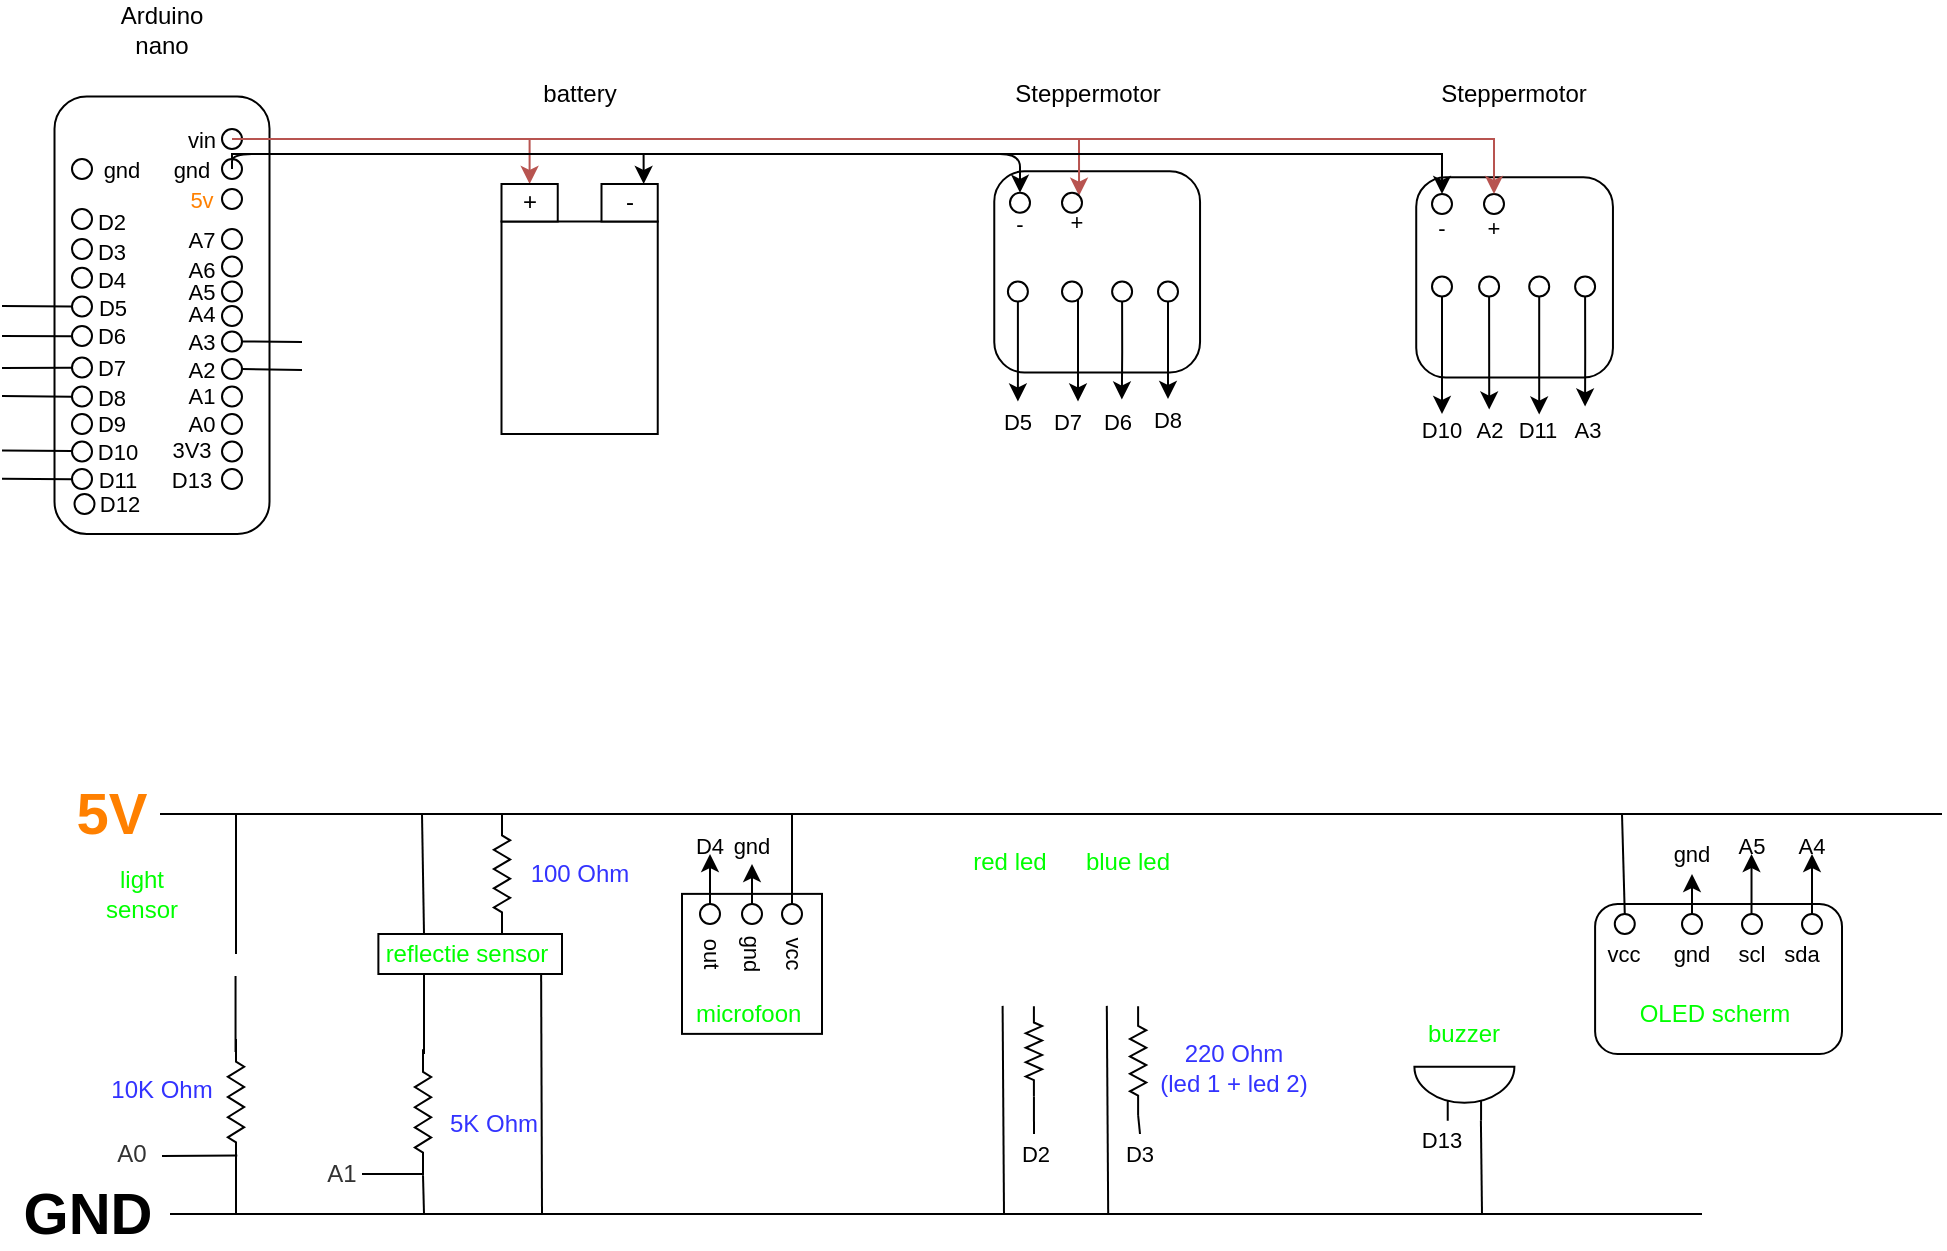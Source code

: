<mxfile version="14.6.13" type="github">
  <diagram name="Page-1" id="7e0a89b8-554c-2b80-1dc8-d5c74ca68de4">
    <mxGraphModel dx="1082" dy="523" grid="1" gridSize="10" guides="1" tooltips="1" connect="1" arrows="1" fold="1" page="1" pageScale="1" pageWidth="1100" pageHeight="850" background="#ffffff" math="0" shadow="0">
      <root>
        <mxCell id="0" />
        <mxCell id="1" parent="0" />
        <mxCell id="fTLg6bSzf4GPfrzr-gm2-42" value="" style="shape=image;html=1;verticalAlign=top;verticalLabelPosition=bottom;labelBackgroundColor=#ffffff;imageAspect=0;aspect=fixed;image=https://cdn3.iconfinder.com/data/icons/electrical-tools-2/64/ldr-2-128.png;fontSize=29;rotation=-90;" vertex="1" parent="1">
          <mxGeometry x="110" y="560" width="70" height="70" as="geometry" />
        </mxCell>
        <mxCell id="BC65NS2yidvs-gmZDWed-8" value="" style="rounded=1;whiteSpace=wrap;html=1;rotation=-90;" parent="1" vertex="1">
          <mxGeometry x="30.63" y="216.88" width="218.75" height="107.5" as="geometry" />
        </mxCell>
        <mxCell id="BC65NS2yidvs-gmZDWed-21" value="" style="rounded=1;whiteSpace=wrap;html=1;rotation=-90;" parent="1" vertex="1">
          <mxGeometry x="557.28" y="197.49" width="100.6" height="102.89" as="geometry" />
        </mxCell>
        <mxCell id="-GjBHad4jMXilCnDZwYj-41" value="" style="edgeStyle=orthogonalEdgeStyle;rounded=0;orthogonalLoop=1;jettySize=auto;html=1;entryX=1;entryY=0;entryDx=0;entryDy=0;fillColor=#f8cecc;strokeColor=#b85450;" parent="1" source="BC65NS2yidvs-gmZDWed-25" target="-GjBHad4jMXilCnDZwYj-31" edge="1">
          <mxGeometry relative="1" as="geometry">
            <Array as="points">
              <mxPoint x="599" y="182" />
            </Array>
          </mxGeometry>
        </mxCell>
        <mxCell id="BC65NS2yidvs-gmZDWed-25" value="" style="ellipse;whiteSpace=wrap;html=1;" parent="1" vertex="1">
          <mxGeometry x="170" y="177.5" width="10" height="10" as="geometry" />
        </mxCell>
        <mxCell id="BC65NS2yidvs-gmZDWed-26" value="" style="ellipse;whiteSpace=wrap;html=1;" parent="1" vertex="1">
          <mxGeometry x="170" y="192.5" width="10" height="10" as="geometry" />
        </mxCell>
        <mxCell id="BC65NS2yidvs-gmZDWed-27" value="" style="ellipse;whiteSpace=wrap;html=1;" parent="1" vertex="1">
          <mxGeometry x="170" y="207.5" width="10" height="10" as="geometry" />
        </mxCell>
        <mxCell id="-GjBHad4jMXilCnDZwYj-28" value="" style="edgeStyle=orthogonalEdgeStyle;rounded=0;orthogonalLoop=1;jettySize=auto;html=1;entryX=0.5;entryY=0;entryDx=0;entryDy=0;fillColor=#f8cecc;strokeColor=#b85450;" parent="1" source="BC65NS2yidvs-gmZDWed-29" target="-GjBHad4jMXilCnDZwYj-2" edge="1">
          <mxGeometry relative="1" as="geometry">
            <mxPoint x="337.87" y="167.514" as="targetPoint" />
          </mxGeometry>
        </mxCell>
        <mxCell id="BC65NS2yidvs-gmZDWed-29" value="&lt;font style=&quot;font-size: 11px&quot;&gt;vin&lt;/font&gt;" style="text;html=1;strokeColor=none;fillColor=none;align=center;verticalAlign=middle;whiteSpace=wrap;rounded=0;" parent="1" vertex="1">
          <mxGeometry x="145" y="172.5" width="30" height="20" as="geometry" />
        </mxCell>
        <mxCell id="fTLg6bSzf4GPfrzr-gm2-27" value="" style="rounded=0;orthogonalLoop=1;jettySize=auto;html=1;entryX=0.75;entryY=0;entryDx=0;entryDy=0;edgeStyle=orthogonalEdgeStyle;" edge="1" parent="1" source="BC65NS2yidvs-gmZDWed-30" target="-GjBHad4jMXilCnDZwYj-3">
          <mxGeometry relative="1" as="geometry">
            <mxPoint x="235" y="197.5" as="targetPoint" />
            <Array as="points">
              <mxPoint x="381" y="190" />
            </Array>
          </mxGeometry>
        </mxCell>
        <mxCell id="BC65NS2yidvs-gmZDWed-30" value="gnd" style="text;html=1;strokeColor=none;fillColor=none;align=center;verticalAlign=middle;whiteSpace=wrap;rounded=0;fontSize=11;" parent="1" vertex="1">
          <mxGeometry x="135" y="187.5" width="40" height="20" as="geometry" />
        </mxCell>
        <mxCell id="BC65NS2yidvs-gmZDWed-31" value="&lt;font color=&quot;#ff8000&quot;&gt;5v&lt;/font&gt;" style="text;html=1;strokeColor=none;fillColor=none;align=center;verticalAlign=middle;whiteSpace=wrap;rounded=0;fontSize=11;" parent="1" vertex="1">
          <mxGeometry x="140" y="202.5" width="40" height="20" as="geometry" />
        </mxCell>
        <mxCell id="BC65NS2yidvs-gmZDWed-34" value="Arduino nano" style="text;html=1;strokeColor=none;fillColor=none;align=center;verticalAlign=middle;whiteSpace=wrap;rounded=0;" parent="1" vertex="1">
          <mxGeometry x="120" y="117.5" width="40" height="20" as="geometry" />
        </mxCell>
        <mxCell id="BC65NS2yidvs-gmZDWed-35" value="Steppermotor" style="text;html=1;strokeColor=none;fillColor=none;align=center;verticalAlign=middle;whiteSpace=wrap;rounded=0;" parent="1" vertex="1">
          <mxGeometry x="583.0" y="150.0" width="40" height="20" as="geometry" />
        </mxCell>
        <mxCell id="BC65NS2yidvs-gmZDWed-36" value="Steppermotor" style="text;html=1;strokeColor=none;fillColor=none;align=center;verticalAlign=middle;whiteSpace=wrap;rounded=0;" parent="1" vertex="1">
          <mxGeometry x="796.29" y="150.0" width="40" height="20" as="geometry" />
        </mxCell>
        <mxCell id="BC65NS2yidvs-gmZDWed-39" value="" style="ellipse;whiteSpace=wrap;html=1;" parent="1" vertex="1">
          <mxGeometry x="170" y="227.5" width="10" height="10" as="geometry" />
        </mxCell>
        <mxCell id="BC65NS2yidvs-gmZDWed-44" value="" style="ellipse;whiteSpace=wrap;html=1;" parent="1" vertex="1">
          <mxGeometry x="170" y="241.25" width="10" height="10" as="geometry" />
        </mxCell>
        <mxCell id="BC65NS2yidvs-gmZDWed-46" value="" style="ellipse;whiteSpace=wrap;html=1;" parent="1" vertex="1">
          <mxGeometry x="170" y="253.75" width="10" height="10" as="geometry" />
        </mxCell>
        <mxCell id="BC65NS2yidvs-gmZDWed-48" value="" style="ellipse;whiteSpace=wrap;html=1;spacingTop=-8;" parent="1" vertex="1">
          <mxGeometry x="170" y="266" width="10" height="10" as="geometry" />
        </mxCell>
        <mxCell id="BC65NS2yidvs-gmZDWed-49" value="A7" style="text;html=1;strokeColor=none;fillColor=none;align=center;verticalAlign=middle;whiteSpace=wrap;rounded=0;fontSize=11;" parent="1" vertex="1">
          <mxGeometry x="140" y="222.5" width="40" height="20" as="geometry" />
        </mxCell>
        <mxCell id="BC65NS2yidvs-gmZDWed-50" value="&lt;br&gt;A6" style="text;html=1;strokeColor=none;fillColor=none;align=center;verticalAlign=middle;whiteSpace=wrap;rounded=0;fontSize=11;" parent="1" vertex="1">
          <mxGeometry x="140" y="230" width="40" height="21.25" as="geometry" />
        </mxCell>
        <mxCell id="BC65NS2yidvs-gmZDWed-51" value="&lt;br&gt;A5" style="text;html=1;strokeColor=none;fillColor=none;align=center;verticalAlign=middle;whiteSpace=wrap;rounded=0;fontSize=11;" parent="1" vertex="1">
          <mxGeometry x="140" y="242.5" width="40" height="18.75" as="geometry" />
        </mxCell>
        <mxCell id="BC65NS2yidvs-gmZDWed-52" value="&lt;br&gt;A4" style="text;html=1;strokeColor=none;fillColor=none;align=center;verticalAlign=middle;whiteSpace=wrap;rounded=0;fontSize=11;spacing=3;" parent="1" vertex="1">
          <mxGeometry x="145" y="261.25" width="30" height="3.75" as="geometry" />
        </mxCell>
        <mxCell id="BC65NS2yidvs-gmZDWed-56" value="" style="ellipse;whiteSpace=wrap;html=1;spacingTop=-8;" parent="1" vertex="1">
          <mxGeometry x="170" y="278.75" width="10" height="10" as="geometry" />
        </mxCell>
        <mxCell id="BC65NS2yidvs-gmZDWed-57" value="&lt;br&gt;A3" style="text;html=1;strokeColor=none;fillColor=none;align=center;verticalAlign=middle;whiteSpace=wrap;rounded=0;fontSize=11;spacing=3;" parent="1" vertex="1">
          <mxGeometry x="145" y="275" width="30" height="3.75" as="geometry" />
        </mxCell>
        <mxCell id="BC65NS2yidvs-gmZDWed-58" value="" style="ellipse;whiteSpace=wrap;html=1;spacingTop=-8;" parent="1" vertex="1">
          <mxGeometry x="170" y="292.5" width="10" height="10" as="geometry" />
        </mxCell>
        <mxCell id="BC65NS2yidvs-gmZDWed-59" value="&lt;br&gt;A2" style="text;html=1;strokeColor=none;fillColor=none;align=center;verticalAlign=middle;whiteSpace=wrap;rounded=0;fontSize=11;spacing=3;" parent="1" vertex="1">
          <mxGeometry x="145" y="288.75" width="30" height="3.75" as="geometry" />
        </mxCell>
        <mxCell id="BC65NS2yidvs-gmZDWed-60" value="" style="ellipse;whiteSpace=wrap;html=1;" parent="1" vertex="1">
          <mxGeometry x="95" y="192.5" width="10" height="10" as="geometry" />
        </mxCell>
        <mxCell id="BC65NS2yidvs-gmZDWed-61" value="gnd" style="text;html=1;strokeColor=none;fillColor=none;align=center;verticalAlign=middle;whiteSpace=wrap;rounded=0;fontSize=11;" parent="1" vertex="1">
          <mxGeometry x="100" y="187.5" width="40" height="20" as="geometry" />
        </mxCell>
        <mxCell id="BC65NS2yidvs-gmZDWed-69" value="" style="ellipse;whiteSpace=wrap;html=1;" parent="1" vertex="1">
          <mxGeometry x="95" y="217.5" width="10" height="10" as="geometry" />
        </mxCell>
        <mxCell id="BC65NS2yidvs-gmZDWed-70" value="" style="ellipse;whiteSpace=wrap;html=1;" parent="1" vertex="1">
          <mxGeometry x="95" y="232.5" width="10" height="10" as="geometry" />
        </mxCell>
        <mxCell id="BC65NS2yidvs-gmZDWed-71" value="" style="ellipse;whiteSpace=wrap;html=1;" parent="1" vertex="1">
          <mxGeometry x="95" y="246.88" width="10" height="10" as="geometry" />
        </mxCell>
        <mxCell id="BC65NS2yidvs-gmZDWed-72" value="" style="ellipse;whiteSpace=wrap;html=1;" parent="1" vertex="1">
          <mxGeometry x="95" y="261.25" width="10" height="10" as="geometry" />
        </mxCell>
        <mxCell id="BC65NS2yidvs-gmZDWed-73" value="" style="ellipse;whiteSpace=wrap;html=1;" parent="1" vertex="1">
          <mxGeometry x="95" y="276" width="10" height="10" as="geometry" />
        </mxCell>
        <mxCell id="BC65NS2yidvs-gmZDWed-74" value="&lt;br&gt;D2" style="text;html=1;strokeColor=none;fillColor=none;align=center;verticalAlign=middle;whiteSpace=wrap;rounded=0;fontSize=11;" parent="1" vertex="1">
          <mxGeometry x="95" y="206.25" width="40" height="21.25" as="geometry" />
        </mxCell>
        <mxCell id="BC65NS2yidvs-gmZDWed-75" value="&lt;br&gt;D3" style="text;html=1;strokeColor=none;fillColor=none;align=center;verticalAlign=middle;whiteSpace=wrap;rounded=0;fontSize=11;" parent="1" vertex="1">
          <mxGeometry x="95" y="221.25" width="40" height="21.25" as="geometry" />
        </mxCell>
        <mxCell id="BC65NS2yidvs-gmZDWed-76" value="&lt;br&gt;D4" style="text;html=1;strokeColor=none;fillColor=none;align=center;verticalAlign=middle;whiteSpace=wrap;rounded=0;fontSize=11;" parent="1" vertex="1">
          <mxGeometry x="95" y="235.62" width="40" height="21.25" as="geometry" />
        </mxCell>
        <mxCell id="BC65NS2yidvs-gmZDWed-77" value="D5" style="text;html=1;strokeColor=none;fillColor=none;align=center;verticalAlign=middle;whiteSpace=wrap;rounded=0;fontSize=11;" parent="1" vertex="1">
          <mxGeometry x="97.5" y="261.25" width="35" height="10.62" as="geometry" />
        </mxCell>
        <mxCell id="BC65NS2yidvs-gmZDWed-78" value="&lt;br&gt;D6" style="text;html=1;strokeColor=none;fillColor=none;align=center;verticalAlign=middle;whiteSpace=wrap;rounded=0;fontSize=11;" parent="1" vertex="1">
          <mxGeometry x="95" y="263.75" width="40" height="21.25" as="geometry" />
        </mxCell>
        <mxCell id="-GjBHad4jMXilCnDZwYj-7" value="" style="edgeStyle=orthogonalEdgeStyle;rounded=0;orthogonalLoop=1;jettySize=auto;html=1;" parent="1" source="BC65NS2yidvs-gmZDWed-79" target="BC65NS2yidvs-gmZDWed-110" edge="1">
          <mxGeometry relative="1" as="geometry">
            <Array as="points" />
          </mxGeometry>
        </mxCell>
        <mxCell id="BC65NS2yidvs-gmZDWed-79" value="" style="ellipse;whiteSpace=wrap;html=1;spacingTop=-8;" parent="1" vertex="1">
          <mxGeometry x="562.95" y="253.79" width="10" height="10" as="geometry" />
        </mxCell>
        <mxCell id="-GjBHad4jMXilCnDZwYj-8" value="" style="edgeStyle=orthogonalEdgeStyle;rounded=0;orthogonalLoop=1;jettySize=auto;html=1;entryX=0;entryY=0;entryDx=0;entryDy=0;" parent="1" source="BC65NS2yidvs-gmZDWed-82" target="BC65NS2yidvs-gmZDWed-114" edge="1">
          <mxGeometry relative="1" as="geometry">
            <Array as="points">
              <mxPoint x="598" y="280" />
              <mxPoint x="598" y="280" />
            </Array>
          </mxGeometry>
        </mxCell>
        <mxCell id="BC65NS2yidvs-gmZDWed-82" value="" style="ellipse;whiteSpace=wrap;html=1;spacingTop=-8;" parent="1" vertex="1">
          <mxGeometry x="590" y="253.79" width="10" height="10" as="geometry" />
        </mxCell>
        <mxCell id="BC65NS2yidvs-gmZDWed-89" value="" style="ellipse;whiteSpace=wrap;html=1;" parent="1" vertex="1">
          <mxGeometry x="95" y="291.75" width="10" height="10" as="geometry" />
        </mxCell>
        <mxCell id="BC65NS2yidvs-gmZDWed-90" value="&lt;br&gt;D7" style="text;html=1;strokeColor=none;fillColor=none;align=center;verticalAlign=middle;whiteSpace=wrap;rounded=0;fontSize=11;" parent="1" vertex="1">
          <mxGeometry x="95" y="279.5" width="40" height="21.25" as="geometry" />
        </mxCell>
        <mxCell id="BC65NS2yidvs-gmZDWed-91" value="" style="ellipse;whiteSpace=wrap;html=1;spacingTop=-8;" parent="1" vertex="1">
          <mxGeometry x="170" y="306.25" width="10" height="10" as="geometry" />
        </mxCell>
        <mxCell id="BC65NS2yidvs-gmZDWed-92" value="&lt;br&gt;A1" style="text;html=1;strokeColor=none;fillColor=none;align=center;verticalAlign=middle;whiteSpace=wrap;rounded=0;fontSize=11;spacing=3;" parent="1" vertex="1">
          <mxGeometry x="145" y="302.5" width="30" height="3.75" as="geometry" />
        </mxCell>
        <mxCell id="BC65NS2yidvs-gmZDWed-94" value="" style="ellipse;whiteSpace=wrap;html=1;spacingTop=-8;" parent="1" vertex="1">
          <mxGeometry x="170" y="320" width="10" height="10" as="geometry" />
        </mxCell>
        <mxCell id="BC65NS2yidvs-gmZDWed-95" value="&lt;br&gt;A0" style="text;html=1;strokeColor=none;fillColor=none;align=center;verticalAlign=middle;whiteSpace=wrap;rounded=0;fontSize=11;spacing=3;" parent="1" vertex="1">
          <mxGeometry x="145" y="316.25" width="30" height="3.75" as="geometry" />
        </mxCell>
        <mxCell id="BC65NS2yidvs-gmZDWed-96" value="" style="ellipse;whiteSpace=wrap;html=1;spacingTop=-8;" parent="1" vertex="1">
          <mxGeometry x="170" y="333.75" width="10" height="10" as="geometry" />
        </mxCell>
        <mxCell id="BC65NS2yidvs-gmZDWed-98" value="3V3" style="text;html=1;strokeColor=none;fillColor=none;align=center;verticalAlign=middle;whiteSpace=wrap;rounded=0;fontSize=11;spacing=3;" parent="1" vertex="1">
          <mxGeometry x="140" y="336.57" width="30" height="3.75" as="geometry" />
        </mxCell>
        <mxCell id="BC65NS2yidvs-gmZDWed-99" value="" style="ellipse;whiteSpace=wrap;html=1;spacingTop=-8;" parent="1" vertex="1">
          <mxGeometry x="170" y="347.5" width="10" height="10" as="geometry" />
        </mxCell>
        <mxCell id="BC65NS2yidvs-gmZDWed-100" value="" style="ellipse;whiteSpace=wrap;html=1;" parent="1" vertex="1">
          <mxGeometry x="95" y="306.25" width="10" height="10" as="geometry" />
        </mxCell>
        <mxCell id="BC65NS2yidvs-gmZDWed-101" value="&lt;br&gt;D8" style="text;html=1;strokeColor=none;fillColor=none;align=center;verticalAlign=middle;whiteSpace=wrap;rounded=0;fontSize=11;" parent="1" vertex="1">
          <mxGeometry x="95" y="294" width="40" height="21.25" as="geometry" />
        </mxCell>
        <mxCell id="BC65NS2yidvs-gmZDWed-102" value="" style="ellipse;whiteSpace=wrap;html=1;" parent="1" vertex="1">
          <mxGeometry x="95" y="320" width="10" height="10" as="geometry" />
        </mxCell>
        <mxCell id="BC65NS2yidvs-gmZDWed-103" value="&lt;br&gt;D9" style="text;html=1;strokeColor=none;fillColor=none;align=center;verticalAlign=middle;whiteSpace=wrap;rounded=0;fontSize=11;" parent="1" vertex="1">
          <mxGeometry x="95" y="307.75" width="40" height="21.25" as="geometry" />
        </mxCell>
        <mxCell id="BC65NS2yidvs-gmZDWed-104" value="" style="ellipse;whiteSpace=wrap;html=1;" parent="1" vertex="1">
          <mxGeometry x="95" y="333.75" width="10" height="10" as="geometry" />
        </mxCell>
        <mxCell id="BC65NS2yidvs-gmZDWed-105" value="&lt;br&gt;D10" style="text;html=1;strokeColor=none;fillColor=none;align=center;verticalAlign=middle;whiteSpace=wrap;rounded=0;fontSize=11;" parent="1" vertex="1">
          <mxGeometry x="97.5" y="321.25" width="40" height="21.25" as="geometry" />
        </mxCell>
        <mxCell id="BC65NS2yidvs-gmZDWed-106" value="&lt;br&gt;D11" style="text;html=1;strokeColor=none;fillColor=none;align=center;verticalAlign=middle;whiteSpace=wrap;rounded=0;fontSize=11;" parent="1" vertex="1">
          <mxGeometry x="97.5" y="335" width="40" height="21.25" as="geometry" />
        </mxCell>
        <mxCell id="BC65NS2yidvs-gmZDWed-107" value="" style="ellipse;whiteSpace=wrap;html=1;" parent="1" vertex="1">
          <mxGeometry x="95" y="347.5" width="10" height="10" as="geometry" />
        </mxCell>
        <mxCell id="BC65NS2yidvs-gmZDWed-108" value="&lt;br&gt;D12" style="text;html=1;strokeColor=none;fillColor=none;align=center;verticalAlign=middle;whiteSpace=wrap;rounded=0;fontSize=11;" parent="1" vertex="1">
          <mxGeometry x="98.75" y="347.5" width="40" height="21.25" as="geometry" />
        </mxCell>
        <mxCell id="BC65NS2yidvs-gmZDWed-109" value="" style="ellipse;whiteSpace=wrap;html=1;" parent="1" vertex="1">
          <mxGeometry x="96.25" y="360" width="10" height="10" as="geometry" />
        </mxCell>
        <mxCell id="BC65NS2yidvs-gmZDWed-110" value="D5" style="text;html=1;strokeColor=none;fillColor=none;align=center;verticalAlign=middle;whiteSpace=wrap;rounded=0;fontSize=11;" parent="1" vertex="1">
          <mxGeometry x="547.95" y="313.75" width="40" height="21.25" as="geometry" />
        </mxCell>
        <mxCell id="BC65NS2yidvs-gmZDWed-111" value="D7" style="text;html=1;strokeColor=none;fillColor=none;align=center;verticalAlign=middle;whiteSpace=wrap;rounded=0;fontSize=11;" parent="1" vertex="1">
          <mxGeometry x="572.95" y="313.75" width="40" height="21.25" as="geometry" />
        </mxCell>
        <mxCell id="-GjBHad4jMXilCnDZwYj-9" value="" style="edgeStyle=orthogonalEdgeStyle;rounded=0;orthogonalLoop=1;jettySize=auto;html=1;entryX=0.548;entryY=-0.047;entryDx=0;entryDy=0;entryPerimeter=0;" parent="1" source="BC65NS2yidvs-gmZDWed-113" target="BC65NS2yidvs-gmZDWed-114" edge="1">
          <mxGeometry relative="1" as="geometry" />
        </mxCell>
        <mxCell id="BC65NS2yidvs-gmZDWed-113" value="" style="ellipse;whiteSpace=wrap;html=1;spacingTop=-8;" parent="1" vertex="1">
          <mxGeometry x="615.05" y="253.79" width="10" height="10" as="geometry" />
        </mxCell>
        <mxCell id="BC65NS2yidvs-gmZDWed-114" value="D6" style="text;html=1;strokeColor=none;fillColor=none;align=center;verticalAlign=middle;whiteSpace=wrap;rounded=0;fontSize=11;" parent="1" vertex="1">
          <mxGeometry x="598" y="313.75" width="40" height="21.25" as="geometry" />
        </mxCell>
        <mxCell id="-GjBHad4jMXilCnDZwYj-12" value="" style="edgeStyle=orthogonalEdgeStyle;rounded=0;orthogonalLoop=1;jettySize=auto;html=1;entryX=0.5;entryY=0;entryDx=0;entryDy=0;" parent="1" source="BC65NS2yidvs-gmZDWed-115" target="BC65NS2yidvs-gmZDWed-116" edge="1">
          <mxGeometry relative="1" as="geometry">
            <mxPoint x="643.0" y="318.79" as="targetPoint" />
          </mxGeometry>
        </mxCell>
        <mxCell id="BC65NS2yidvs-gmZDWed-115" value="" style="ellipse;whiteSpace=wrap;html=1;spacingTop=-8;" parent="1" vertex="1">
          <mxGeometry x="638" y="253.79" width="10" height="10" as="geometry" />
        </mxCell>
        <mxCell id="BC65NS2yidvs-gmZDWed-116" value="D8" style="text;html=1;strokeColor=none;fillColor=none;align=center;verticalAlign=middle;whiteSpace=wrap;rounded=0;fontSize=11;" parent="1" vertex="1">
          <mxGeometry x="623" y="312.5" width="40" height="21.25" as="geometry" />
        </mxCell>
        <mxCell id="BC65NS2yidvs-gmZDWed-117" value="" style="rounded=1;whiteSpace=wrap;html=1;rotation=-90;" parent="1" vertex="1">
          <mxGeometry x="766.2" y="202.5" width="100.19" height="98.36" as="geometry" />
        </mxCell>
        <mxCell id="-GjBHad4jMXilCnDZwYj-22" value="" style="edgeStyle=orthogonalEdgeStyle;rounded=0;orthogonalLoop=1;jettySize=auto;html=1;" parent="1" source="BC65NS2yidvs-gmZDWed-118" target="BC65NS2yidvs-gmZDWed-120" edge="1">
          <mxGeometry relative="1" as="geometry" />
        </mxCell>
        <mxCell id="BC65NS2yidvs-gmZDWed-118" value="" style="ellipse;whiteSpace=wrap;html=1;spacingTop=-8;" parent="1" vertex="1">
          <mxGeometry x="775" y="251.25" width="10" height="10" as="geometry" />
        </mxCell>
        <mxCell id="-GjBHad4jMXilCnDZwYj-19" value="" style="edgeStyle=orthogonalEdgeStyle;rounded=0;orthogonalLoop=1;jettySize=auto;html=1;" parent="1" source="BC65NS2yidvs-gmZDWed-119" target="BC65NS2yidvs-gmZDWed-121" edge="1">
          <mxGeometry relative="1" as="geometry">
            <Array as="points">
              <mxPoint x="803.48" y="307.46" />
              <mxPoint x="803.48" y="307.46" />
            </Array>
          </mxGeometry>
        </mxCell>
        <mxCell id="BC65NS2yidvs-gmZDWed-119" value="" style="ellipse;whiteSpace=wrap;html=1;spacingTop=-8;" parent="1" vertex="1">
          <mxGeometry x="798.55" y="251.25" width="10" height="10" as="geometry" />
        </mxCell>
        <mxCell id="BC65NS2yidvs-gmZDWed-120" value="D10" style="text;html=1;strokeColor=none;fillColor=none;align=center;verticalAlign=middle;whiteSpace=wrap;rounded=0;fontSize=11;" parent="1" vertex="1">
          <mxGeometry x="760" y="320" width="40" height="16.84" as="geometry" />
        </mxCell>
        <mxCell id="BC65NS2yidvs-gmZDWed-121" value="A2" style="text;html=1;strokeColor=none;fillColor=none;align=center;verticalAlign=middle;whiteSpace=wrap;rounded=0;fontSize=11;" parent="1" vertex="1">
          <mxGeometry x="783.6" y="317.8" width="40" height="21.25" as="geometry" />
        </mxCell>
        <mxCell id="-GjBHad4jMXilCnDZwYj-17" value="" style="edgeStyle=orthogonalEdgeStyle;rounded=0;orthogonalLoop=1;jettySize=auto;html=1;" parent="1" source="BC65NS2yidvs-gmZDWed-122" target="BC65NS2yidvs-gmZDWed-123" edge="1">
          <mxGeometry relative="1" as="geometry">
            <Array as="points">
              <mxPoint x="828.48" y="297.46" />
              <mxPoint x="828.48" y="297.46" />
            </Array>
          </mxGeometry>
        </mxCell>
        <mxCell id="BC65NS2yidvs-gmZDWed-122" value="" style="ellipse;whiteSpace=wrap;html=1;spacingTop=-8;" parent="1" vertex="1">
          <mxGeometry x="823.6" y="251.25" width="10" height="10" as="geometry" />
        </mxCell>
        <mxCell id="BC65NS2yidvs-gmZDWed-123" value="D11" style="text;html=1;strokeColor=none;fillColor=none;align=center;verticalAlign=middle;whiteSpace=wrap;rounded=0;fontSize=11;" parent="1" vertex="1">
          <mxGeometry x="808.55" y="320.28" width="38.04" height="16.29" as="geometry" />
        </mxCell>
        <mxCell id="-GjBHad4jMXilCnDZwYj-16" value="" style="edgeStyle=orthogonalEdgeStyle;rounded=0;orthogonalLoop=1;jettySize=auto;html=1;" parent="1" source="BC65NS2yidvs-gmZDWed-124" edge="1">
          <mxGeometry relative="1" as="geometry">
            <mxPoint x="851.55" y="316.25" as="targetPoint" />
          </mxGeometry>
        </mxCell>
        <mxCell id="BC65NS2yidvs-gmZDWed-124" value="" style="ellipse;whiteSpace=wrap;html=1;spacingTop=-8;" parent="1" vertex="1">
          <mxGeometry x="846.55" y="251.25" width="10" height="10" as="geometry" />
        </mxCell>
        <mxCell id="BC65NS2yidvs-gmZDWed-125" value="A3" style="text;html=1;strokeColor=none;fillColor=none;align=center;verticalAlign=middle;whiteSpace=wrap;rounded=0;fontSize=11;" parent="1" vertex="1">
          <mxGeometry x="840.27" y="321.25" width="26.12" height="13.75" as="geometry" />
        </mxCell>
        <mxCell id="-GjBHad4jMXilCnDZwYj-1" value="" style="rounded=0;whiteSpace=wrap;html=1;" parent="1" vertex="1">
          <mxGeometry x="309.75" y="223.75" width="78.12" height="106.25" as="geometry" />
        </mxCell>
        <mxCell id="-GjBHad4jMXilCnDZwYj-2" value="" style="rounded=0;whiteSpace=wrap;html=1;" parent="1" vertex="1">
          <mxGeometry x="309.75" y="205" width="28.12" height="18.75" as="geometry" />
        </mxCell>
        <mxCell id="-GjBHad4jMXilCnDZwYj-3" value="" style="rounded=0;whiteSpace=wrap;html=1;" parent="1" vertex="1">
          <mxGeometry x="359.75" y="205" width="28.12" height="18.75" as="geometry" />
        </mxCell>
        <mxCell id="-GjBHad4jMXilCnDZwYj-4" value="+" style="text;html=1;strokeColor=none;fillColor=none;align=center;verticalAlign=middle;whiteSpace=wrap;rounded=0;" parent="1" vertex="1">
          <mxGeometry x="318.81" y="209.38" width="10" height="10" as="geometry" />
        </mxCell>
        <mxCell id="-GjBHad4jMXilCnDZwYj-5" value="-" style="text;html=1;strokeColor=none;fillColor=none;align=center;verticalAlign=middle;whiteSpace=wrap;rounded=0;" parent="1" vertex="1">
          <mxGeometry x="368.81" y="209.38" width="10" height="10" as="geometry" />
        </mxCell>
        <mxCell id="-GjBHad4jMXilCnDZwYj-6" value="battery" style="text;html=1;strokeColor=none;fillColor=none;align=center;verticalAlign=middle;whiteSpace=wrap;rounded=0;" parent="1" vertex="1">
          <mxGeometry x="328.81" y="150" width="40" height="20" as="geometry" />
        </mxCell>
        <mxCell id="-GjBHad4jMXilCnDZwYj-30" value="" style="ellipse;whiteSpace=wrap;html=1;spacingTop=-8;" parent="1" vertex="1">
          <mxGeometry x="564" y="209.38" width="10" height="10" as="geometry" />
        </mxCell>
        <mxCell id="-GjBHad4jMXilCnDZwYj-31" value="" style="ellipse;whiteSpace=wrap;html=1;spacingTop=-8;" parent="1" vertex="1">
          <mxGeometry x="590" y="209.38" width="10" height="10" as="geometry" />
        </mxCell>
        <mxCell id="-GjBHad4jMXilCnDZwYj-33" value="" style="ellipse;whiteSpace=wrap;html=1;spacingTop=-8;" parent="1" vertex="1">
          <mxGeometry x="775" y="209.96" width="10" height="10" as="geometry" />
        </mxCell>
        <mxCell id="-GjBHad4jMXilCnDZwYj-34" value="" style="ellipse;whiteSpace=wrap;html=1;spacingTop=-8;" parent="1" vertex="1">
          <mxGeometry x="801" y="209.96" width="10" height="10" as="geometry" />
        </mxCell>
        <mxCell id="-GjBHad4jMXilCnDZwYj-36" value="-" style="text;html=1;strokeColor=none;fillColor=none;align=center;verticalAlign=middle;whiteSpace=wrap;rounded=0;fontSize=11;" parent="1" vertex="1">
          <mxGeometry x="549" y="216.88" width="40" height="16.25" as="geometry" />
        </mxCell>
        <mxCell id="-GjBHad4jMXilCnDZwYj-37" value="+" style="text;html=1;strokeColor=none;fillColor=none;align=center;verticalAlign=middle;whiteSpace=wrap;rounded=0;fontSize=11;" parent="1" vertex="1">
          <mxGeometry x="580" y="217.5" width="35.05" height="12.5" as="geometry" />
        </mxCell>
        <mxCell id="-GjBHad4jMXilCnDZwYj-38" value="-" style="text;html=1;strokeColor=none;fillColor=none;align=center;verticalAlign=middle;whiteSpace=wrap;rounded=0;fontSize=11;" parent="1" vertex="1">
          <mxGeometry x="760" y="218.71" width="40" height="16.25" as="geometry" />
        </mxCell>
        <mxCell id="-GjBHad4jMXilCnDZwYj-39" value="+" style="text;html=1;strokeColor=none;fillColor=none;align=center;verticalAlign=middle;whiteSpace=wrap;rounded=0;fontSize=11;" parent="1" vertex="1">
          <mxGeometry x="786.05" y="219.33" width="40" height="16.25" as="geometry" />
        </mxCell>
        <mxCell id="-GjBHad4jMXilCnDZwYj-45" value="" style="edgeStyle=orthogonalEdgeStyle;rounded=0;orthogonalLoop=1;jettySize=auto;html=1;entryX=0.5;entryY=0;entryDx=0;entryDy=0;fillColor=#f8cecc;strokeColor=#b85450;" parent="1" source="BC65NS2yidvs-gmZDWed-25" target="-GjBHad4jMXilCnDZwYj-34" edge="1">
          <mxGeometry relative="1" as="geometry">
            <mxPoint x="749.172" y="152.5" as="targetPoint" />
          </mxGeometry>
        </mxCell>
        <mxCell id="fTLg6bSzf4GPfrzr-gm2-1" value="" style="endArrow=none;html=1;exitX=1;exitY=0.5;exitDx=0;exitDy=0;" edge="1" parent="1" source="BC65NS2yidvs-gmZDWed-56">
          <mxGeometry width="50" height="50" relative="1" as="geometry">
            <mxPoint x="180" y="280" as="sourcePoint" />
            <mxPoint x="210" y="284" as="targetPoint" />
          </mxGeometry>
        </mxCell>
        <mxCell id="fTLg6bSzf4GPfrzr-gm2-2" value="" style="endArrow=none;html=1;exitX=1;exitY=0.5;exitDx=0;exitDy=0;" edge="1" parent="1" source="BC65NS2yidvs-gmZDWed-58">
          <mxGeometry width="50" height="50" relative="1" as="geometry">
            <mxPoint x="190" y="293.75" as="sourcePoint" />
            <mxPoint x="210" y="298" as="targetPoint" />
          </mxGeometry>
        </mxCell>
        <mxCell id="fTLg6bSzf4GPfrzr-gm2-5" value="D13" style="text;html=1;strokeColor=none;fillColor=none;align=center;verticalAlign=middle;whiteSpace=wrap;rounded=0;fontSize=11;spacing=3;" vertex="1" parent="1">
          <mxGeometry x="140" y="350.63" width="30" height="3.75" as="geometry" />
        </mxCell>
        <mxCell id="fTLg6bSzf4GPfrzr-gm2-6" value="" style="endArrow=none;html=1;" edge="1" parent="1">
          <mxGeometry width="50" height="50" relative="1" as="geometry">
            <mxPoint x="60" y="266" as="sourcePoint" />
            <mxPoint x="95" y="266.25" as="targetPoint" />
          </mxGeometry>
        </mxCell>
        <mxCell id="fTLg6bSzf4GPfrzr-gm2-7" value="" style="endArrow=none;html=1;" edge="1" parent="1">
          <mxGeometry width="50" height="50" relative="1" as="geometry">
            <mxPoint x="60" y="281" as="sourcePoint" />
            <mxPoint x="95" y="281.12" as="targetPoint" />
          </mxGeometry>
        </mxCell>
        <mxCell id="fTLg6bSzf4GPfrzr-gm2-8" value="" style="endArrow=none;html=1;" edge="1" parent="1">
          <mxGeometry width="50" height="50" relative="1" as="geometry">
            <mxPoint x="60" y="297" as="sourcePoint" />
            <mxPoint x="95" y="296.87" as="targetPoint" />
          </mxGeometry>
        </mxCell>
        <mxCell id="fTLg6bSzf4GPfrzr-gm2-9" value="" style="endArrow=none;html=1;" edge="1" parent="1">
          <mxGeometry width="50" height="50" relative="1" as="geometry">
            <mxPoint x="60" y="311" as="sourcePoint" />
            <mxPoint x="95" y="311.38" as="targetPoint" />
          </mxGeometry>
        </mxCell>
        <mxCell id="fTLg6bSzf4GPfrzr-gm2-10" value="" style="endArrow=none;html=1;" edge="1" parent="1">
          <mxGeometry width="50" height="50" relative="1" as="geometry">
            <mxPoint x="60" y="338.28" as="sourcePoint" />
            <mxPoint x="95" y="338.53" as="targetPoint" />
          </mxGeometry>
        </mxCell>
        <mxCell id="fTLg6bSzf4GPfrzr-gm2-11" value="" style="endArrow=none;html=1;" edge="1" parent="1">
          <mxGeometry width="50" height="50" relative="1" as="geometry">
            <mxPoint x="60" y="352.33" as="sourcePoint" />
            <mxPoint x="95" y="352.58" as="targetPoint" />
          </mxGeometry>
        </mxCell>
        <mxCell id="fTLg6bSzf4GPfrzr-gm2-29" value="" style="endArrow=classic;html=1;exitX=1;exitY=0.5;exitDx=0;exitDy=0;entryX=0.5;entryY=0;entryDx=0;entryDy=0;edgeStyle=orthogonalEdgeStyle;" edge="1" parent="1" source="BC65NS2yidvs-gmZDWed-30" target="-GjBHad4jMXilCnDZwYj-30">
          <mxGeometry width="50" height="50" relative="1" as="geometry">
            <mxPoint x="380" y="250" as="sourcePoint" />
            <mxPoint x="430" y="200" as="targetPoint" />
            <Array as="points">
              <mxPoint x="175" y="190" />
              <mxPoint x="569" y="190" />
            </Array>
          </mxGeometry>
        </mxCell>
        <mxCell id="fTLg6bSzf4GPfrzr-gm2-31" value="" style="edgeStyle=orthogonalEdgeStyle;rounded=0;orthogonalLoop=1;jettySize=auto;html=1;entryX=0.5;entryY=0;entryDx=0;entryDy=0;" edge="1" parent="1" source="BC65NS2yidvs-gmZDWed-26" target="-GjBHad4jMXilCnDZwYj-33">
          <mxGeometry relative="1" as="geometry">
            <mxPoint x="225" y="197.5" as="targetPoint" />
            <Array as="points">
              <mxPoint x="175" y="190" />
              <mxPoint x="780" y="190" />
            </Array>
          </mxGeometry>
        </mxCell>
        <mxCell id="fTLg6bSzf4GPfrzr-gm2-38" value="&lt;b style=&quot;background-color: rgb(255, 255, 255); font-size: 29px;&quot;&gt;&lt;font color=&quot;#ff8000&quot; style=&quot;font-size: 29px;&quot;&gt;5V&lt;/font&gt;&lt;/b&gt;" style="text;html=1;strokeColor=none;fillColor=none;align=center;verticalAlign=middle;whiteSpace=wrap;rounded=0;perimeterSpacing=4;fontSize=29;" vertex="1" parent="1">
          <mxGeometry x="95" y="510" width="40" height="20" as="geometry" />
        </mxCell>
        <mxCell id="fTLg6bSzf4GPfrzr-gm2-41" value="" style="endArrow=none;html=1;fontSize=29;exitX=1;exitY=0.5;exitDx=0;exitDy=0;" edge="1" parent="1" source="fTLg6bSzf4GPfrzr-gm2-38">
          <mxGeometry width="50" height="50" relative="1" as="geometry">
            <mxPoint x="500" y="430" as="sourcePoint" />
            <mxPoint x="1030" y="520" as="targetPoint" />
          </mxGeometry>
        </mxCell>
        <mxCell id="fTLg6bSzf4GPfrzr-gm2-43" value="" style="endArrow=none;html=1;fontSize=29;" edge="1" parent="1">
          <mxGeometry width="50" height="50" relative="1" as="geometry">
            <mxPoint x="177" y="590" as="sourcePoint" />
            <mxPoint x="177" y="520" as="targetPoint" />
          </mxGeometry>
        </mxCell>
        <mxCell id="fTLg6bSzf4GPfrzr-gm2-44" value="" style="endArrow=none;html=1;fontSize=29;" edge="1" parent="1">
          <mxGeometry width="50" height="50" relative="1" as="geometry">
            <mxPoint x="176.77" y="639" as="sourcePoint" />
            <mxPoint x="176.77" y="601" as="targetPoint" />
          </mxGeometry>
        </mxCell>
        <mxCell id="fTLg6bSzf4GPfrzr-gm2-45" value="" style="pointerEvents=1;verticalLabelPosition=bottom;shadow=0;dashed=0;align=center;html=1;verticalAlign=top;shape=mxgraph.electrical.resistors.resistor_2;fontSize=29;rotation=90;" vertex="1" parent="1">
          <mxGeometry x="145.5" y="659.94" width="63" height="8.13" as="geometry" />
        </mxCell>
        <mxCell id="fTLg6bSzf4GPfrzr-gm2-46" value="&lt;font style=&quot;font-size: 12px&quot; color=&quot;#3333ff&quot;&gt;10K Ohm&lt;/font&gt;" style="text;html=1;strokeColor=none;fillColor=none;align=center;verticalAlign=middle;whiteSpace=wrap;rounded=0;fontSize=12;" vertex="1" parent="1">
          <mxGeometry x="110" y="648.07" width="60" height="20" as="geometry" />
        </mxCell>
        <mxCell id="fTLg6bSzf4GPfrzr-gm2-47" value="" style="endArrow=none;html=1;fontSize=12;entryX=0.925;entryY=0.421;entryDx=0;entryDy=0;entryPerimeter=0;" edge="1" parent="1" target="fTLg6bSzf4GPfrzr-gm2-45">
          <mxGeometry width="50" height="50" relative="1" as="geometry">
            <mxPoint x="140" y="691" as="sourcePoint" />
            <mxPoint x="290" y="610" as="targetPoint" />
          </mxGeometry>
        </mxCell>
        <mxCell id="fTLg6bSzf4GPfrzr-gm2-48" value="&lt;font style=&quot;font-size: 12px&quot; color=&quot;#333333&quot;&gt;A0&lt;/font&gt;" style="text;html=1;strokeColor=none;fillColor=none;align=center;verticalAlign=middle;whiteSpace=wrap;rounded=0;fontSize=12;" vertex="1" parent="1">
          <mxGeometry x="95" y="680" width="60" height="20" as="geometry" />
        </mxCell>
        <mxCell id="fTLg6bSzf4GPfrzr-gm2-49" value="" style="endArrow=none;html=1;fontSize=12;exitX=1;exitY=0.5;exitDx=0;exitDy=0;exitPerimeter=0;" edge="1" parent="1" source="fTLg6bSzf4GPfrzr-gm2-45">
          <mxGeometry width="50" height="50" relative="1" as="geometry">
            <mxPoint x="210" y="680" as="sourcePoint" />
            <mxPoint x="177" y="720" as="targetPoint" />
          </mxGeometry>
        </mxCell>
        <mxCell id="fTLg6bSzf4GPfrzr-gm2-50" value="&lt;b style=&quot;background-color: rgb(255 , 255 , 255) ; font-size: 29px&quot;&gt;&lt;font style=&quot;font-size: 29px&quot;&gt;GND&lt;/font&gt;&lt;/b&gt;" style="text;html=1;strokeColor=none;fillColor=none;align=center;verticalAlign=middle;whiteSpace=wrap;rounded=0;perimeterSpacing=4;fontSize=29;" vertex="1" parent="1">
          <mxGeometry x="66.25" y="710" width="73.75" height="20" as="geometry" />
        </mxCell>
        <mxCell id="fTLg6bSzf4GPfrzr-gm2-51" value="" style="endArrow=none;html=1;fontSize=29;exitX=1;exitY=0.5;exitDx=0;exitDy=0;" edge="1" parent="1" source="fTLg6bSzf4GPfrzr-gm2-50">
          <mxGeometry width="50" height="50" relative="1" as="geometry">
            <mxPoint x="510" y="440" as="sourcePoint" />
            <mxPoint x="910" y="720" as="targetPoint" />
          </mxGeometry>
        </mxCell>
        <mxCell id="fTLg6bSzf4GPfrzr-gm2-53" value="" style="rounded=0;whiteSpace=wrap;html=1;fontSize=12;" vertex="1" parent="1">
          <mxGeometry x="248.19" y="580" width="91.81" height="20" as="geometry" />
        </mxCell>
        <mxCell id="fTLg6bSzf4GPfrzr-gm2-54" value="&lt;font color=&quot;#00ff00&quot;&gt;light sensor&lt;/font&gt;" style="text;html=1;strokeColor=none;fillColor=none;align=center;verticalAlign=middle;whiteSpace=wrap;rounded=0;fontSize=12;" vertex="1" parent="1">
          <mxGeometry x="110" y="550" width="40" height="20" as="geometry" />
        </mxCell>
        <mxCell id="fTLg6bSzf4GPfrzr-gm2-55" value="&lt;font color=&quot;#00ff00&quot;&gt;reflectie sensor&lt;/font&gt;" style="text;html=1;strokeColor=none;fillColor=none;align=center;verticalAlign=middle;whiteSpace=wrap;rounded=0;fontSize=12;" vertex="1" parent="1">
          <mxGeometry x="249.38" y="580" width="86.5" height="20" as="geometry" />
        </mxCell>
        <mxCell id="fTLg6bSzf4GPfrzr-gm2-58" value="" style="endArrow=none;html=1;fontSize=1;exitX=0.25;exitY=0;exitDx=0;exitDy=0;" edge="1" parent="1" source="fTLg6bSzf4GPfrzr-gm2-55">
          <mxGeometry width="50" height="50" relative="1" as="geometry">
            <mxPoint x="170" y="610" as="sourcePoint" />
            <mxPoint x="270" y="520" as="targetPoint" />
          </mxGeometry>
        </mxCell>
        <mxCell id="fTLg6bSzf4GPfrzr-gm2-60" value="" style="pointerEvents=1;verticalLabelPosition=bottom;shadow=0;dashed=0;align=center;html=1;verticalAlign=top;shape=mxgraph.electrical.resistors.resistor_2;fontSize=29;rotation=90;" vertex="1" parent="1">
          <mxGeometry x="280" y="545.87" width="60" height="8.13" as="geometry" />
        </mxCell>
        <mxCell id="fTLg6bSzf4GPfrzr-gm2-61" value="&lt;font style=&quot;font-size: 12px&quot; color=&quot;#3333ff&quot;&gt;100 Ohm&lt;/font&gt;" style="text;html=1;strokeColor=none;fillColor=none;align=center;verticalAlign=middle;whiteSpace=wrap;rounded=0;fontSize=12;" vertex="1" parent="1">
          <mxGeometry x="318.81" y="539.94" width="60" height="20" as="geometry" />
        </mxCell>
        <mxCell id="fTLg6bSzf4GPfrzr-gm2-63" value="" style="endArrow=none;html=1;fontSize=1;entryX=0.25;entryY=1;entryDx=0;entryDy=0;" edge="1" parent="1" target="fTLg6bSzf4GPfrzr-gm2-55">
          <mxGeometry width="50" height="50" relative="1" as="geometry">
            <mxPoint x="271" y="640" as="sourcePoint" />
            <mxPoint x="280" y="530" as="targetPoint" />
          </mxGeometry>
        </mxCell>
        <mxCell id="fTLg6bSzf4GPfrzr-gm2-65" value="&lt;font style=&quot;font-size: 12px&quot; color=&quot;#3333ff&quot;&gt;5K Ohm&lt;/font&gt;" style="text;html=1;strokeColor=none;fillColor=none;align=center;verticalAlign=middle;whiteSpace=wrap;rounded=0;fontSize=12;" vertex="1" parent="1">
          <mxGeometry x="275.88" y="665.07" width="60" height="20" as="geometry" />
        </mxCell>
        <mxCell id="fTLg6bSzf4GPfrzr-gm2-66" value="" style="endArrow=none;html=1;fontSize=12;exitX=1;exitY=0.5;exitDx=0;exitDy=0;" edge="1" parent="1" source="fTLg6bSzf4GPfrzr-gm2-67">
          <mxGeometry width="50" height="50" relative="1" as="geometry">
            <mxPoint x="240" y="700.22" as="sourcePoint" />
            <mxPoint x="270" y="700" as="targetPoint" />
          </mxGeometry>
        </mxCell>
        <mxCell id="fTLg6bSzf4GPfrzr-gm2-67" value="&lt;font style=&quot;font-size: 12px&quot; color=&quot;#333333&quot;&gt;A1&lt;/font&gt;" style="text;html=1;strokeColor=none;fillColor=none;align=center;verticalAlign=middle;whiteSpace=wrap;rounded=0;fontSize=12;" vertex="1" parent="1">
          <mxGeometry x="220" y="690" width="20" height="20" as="geometry" />
        </mxCell>
        <mxCell id="fTLg6bSzf4GPfrzr-gm2-68" value="" style="pointerEvents=1;verticalLabelPosition=bottom;shadow=0;dashed=0;align=center;html=1;verticalAlign=top;shape=mxgraph.electrical.resistors.resistor_2;fontSize=29;rotation=90;" vertex="1" parent="1">
          <mxGeometry x="239" y="665.07" width="63" height="8.13" as="geometry" />
        </mxCell>
        <mxCell id="fTLg6bSzf4GPfrzr-gm2-69" value="" style="endArrow=none;html=1;fontSize=12;exitX=1;exitY=0.5;exitDx=0;exitDy=0;exitPerimeter=0;" edge="1" parent="1" source="fTLg6bSzf4GPfrzr-gm2-68">
          <mxGeometry width="50" height="50" relative="1" as="geometry">
            <mxPoint x="187" y="705.505" as="sourcePoint" />
            <mxPoint x="271" y="720" as="targetPoint" />
          </mxGeometry>
        </mxCell>
        <mxCell id="fTLg6bSzf4GPfrzr-gm2-70" value="" style="endArrow=none;html=1;fontSize=1;entryX=0.927;entryY=0.983;entryDx=0;entryDy=0;entryPerimeter=0;" edge="1" parent="1" target="fTLg6bSzf4GPfrzr-gm2-55">
          <mxGeometry width="50" height="50" relative="1" as="geometry">
            <mxPoint x="330" y="720" as="sourcePoint" />
            <mxPoint x="280" y="530" as="targetPoint" />
          </mxGeometry>
        </mxCell>
        <mxCell id="fTLg6bSzf4GPfrzr-gm2-71" value="" style="rounded=0;whiteSpace=wrap;html=1;fontSize=1;" vertex="1" parent="1">
          <mxGeometry x="400" y="559.94" width="70" height="70" as="geometry" />
        </mxCell>
        <mxCell id="fTLg6bSzf4GPfrzr-gm2-72" value="&lt;font color=&quot;#00ff00&quot;&gt;microfoon&amp;nbsp;&lt;/font&gt;" style="text;html=1;strokeColor=none;fillColor=none;align=center;verticalAlign=middle;whiteSpace=wrap;rounded=0;fontSize=12;" vertex="1" parent="1">
          <mxGeometry x="410" y="609.94" width="50" height="20" as="geometry" />
        </mxCell>
        <mxCell id="fTLg6bSzf4GPfrzr-gm2-73" value="out" style="text;html=1;strokeColor=none;fillColor=none;align=center;verticalAlign=middle;whiteSpace=wrap;rounded=0;fontSize=11;rotation=90;" vertex="1" parent="1">
          <mxGeometry x="395" y="580" width="40" height="20" as="geometry" />
        </mxCell>
        <mxCell id="fTLg6bSzf4GPfrzr-gm2-74" value="gnd" style="text;html=1;strokeColor=none;fillColor=none;align=center;verticalAlign=middle;whiteSpace=wrap;rounded=0;fontSize=11;rotation=90;" vertex="1" parent="1">
          <mxGeometry x="415" y="580" width="40" height="20" as="geometry" />
        </mxCell>
        <mxCell id="fTLg6bSzf4GPfrzr-gm2-75" value="vcc" style="text;html=1;strokeColor=none;fillColor=none;align=center;verticalAlign=middle;whiteSpace=wrap;rounded=0;fontSize=11;rotation=90;" vertex="1" parent="1">
          <mxGeometry x="436" y="580" width="40" height="20" as="geometry" />
        </mxCell>
        <mxCell id="fTLg6bSzf4GPfrzr-gm2-76" value="" style="ellipse;whiteSpace=wrap;html=1;fontSize=1;" vertex="1" parent="1">
          <mxGeometry x="409" y="565" width="10" height="10" as="geometry" />
        </mxCell>
        <mxCell id="fTLg6bSzf4GPfrzr-gm2-88" value="" style="edgeStyle=orthogonalEdgeStyle;rounded=0;orthogonalLoop=1;jettySize=auto;html=1;fontSize=1;" edge="1" parent="1" source="fTLg6bSzf4GPfrzr-gm2-77">
          <mxGeometry relative="1" as="geometry">
            <mxPoint x="435" y="545" as="targetPoint" />
          </mxGeometry>
        </mxCell>
        <mxCell id="fTLg6bSzf4GPfrzr-gm2-77" value="" style="ellipse;whiteSpace=wrap;html=1;fontSize=1;" vertex="1" parent="1">
          <mxGeometry x="430" y="565" width="10" height="10" as="geometry" />
        </mxCell>
        <mxCell id="fTLg6bSzf4GPfrzr-gm2-78" value="" style="ellipse;whiteSpace=wrap;html=1;fontSize=1;" vertex="1" parent="1">
          <mxGeometry x="450" y="565" width="10" height="10" as="geometry" />
        </mxCell>
        <mxCell id="fTLg6bSzf4GPfrzr-gm2-80" value="" style="endArrow=classic;html=1;fontSize=1;exitX=0.5;exitY=0;exitDx=0;exitDy=0;" edge="1" parent="1" source="fTLg6bSzf4GPfrzr-gm2-76">
          <mxGeometry width="50" height="50" relative="1" as="geometry">
            <mxPoint x="440" y="620" as="sourcePoint" />
            <mxPoint x="414" y="540" as="targetPoint" />
          </mxGeometry>
        </mxCell>
        <mxCell id="fTLg6bSzf4GPfrzr-gm2-82" value="D4" style="text;html=1;strokeColor=none;fillColor=none;align=center;verticalAlign=middle;whiteSpace=wrap;rounded=0;fontSize=11;rotation=0;" vertex="1" parent="1">
          <mxGeometry x="394" y="525.87" width="40" height="20" as="geometry" />
        </mxCell>
        <mxCell id="fTLg6bSzf4GPfrzr-gm2-86" value="" style="endArrow=none;html=1;fontSize=1;exitX=0.5;exitY=0;exitDx=0;exitDy=0;" edge="1" parent="1" source="fTLg6bSzf4GPfrzr-gm2-78">
          <mxGeometry width="50" height="50" relative="1" as="geometry">
            <mxPoint x="360" y="580" as="sourcePoint" />
            <mxPoint x="455" y="520" as="targetPoint" />
          </mxGeometry>
        </mxCell>
        <mxCell id="fTLg6bSzf4GPfrzr-gm2-89" value="gnd" style="text;html=1;strokeColor=none;fillColor=none;align=center;verticalAlign=middle;whiteSpace=wrap;rounded=0;fontSize=11;rotation=0;" vertex="1" parent="1">
          <mxGeometry x="415" y="525.87" width="40" height="20" as="geometry" />
        </mxCell>
        <mxCell id="fTLg6bSzf4GPfrzr-gm2-92" value="" style="pointerEvents=1;verticalLabelPosition=bottom;shadow=0;dashed=0;align=center;html=1;verticalAlign=top;shape=mxgraph.electrical.electro-mechanical.buzzer;fontSize=1;rotation=90;" vertex="1" parent="1">
          <mxGeometry x="777.7" y="634.87" width="27" height="50" as="geometry" />
        </mxCell>
        <mxCell id="fTLg6bSzf4GPfrzr-gm2-96" value="" style="shape=image;html=1;verticalAlign=top;verticalLabelPosition=bottom;labelBackgroundColor=#ffffff;imageAspect=0;aspect=fixed;image=https://cdn3.iconfinder.com/data/icons/electrical-tools-2/64/led-2-128.png;fontSize=1;" vertex="1" parent="1">
          <mxGeometry x="534.95" y="554" width="66" height="66" as="geometry" />
        </mxCell>
        <mxCell id="fTLg6bSzf4GPfrzr-gm2-97" value="&lt;font color=&quot;#00ff00&quot;&gt;red led&lt;/font&gt;" style="text;html=1;strokeColor=none;fillColor=none;align=center;verticalAlign=middle;whiteSpace=wrap;rounded=0;fontSize=12;" vertex="1" parent="1">
          <mxGeometry x="539" y="534" width="50" height="20" as="geometry" />
        </mxCell>
        <mxCell id="fTLg6bSzf4GPfrzr-gm2-98" value="&lt;font color=&quot;#00ff00&quot;&gt;blue led&lt;/font&gt;" style="text;html=1;strokeColor=none;fillColor=none;align=center;verticalAlign=middle;whiteSpace=wrap;rounded=0;fontSize=12;" vertex="1" parent="1">
          <mxGeometry x="598" y="534" width="50" height="20" as="geometry" />
        </mxCell>
        <mxCell id="fTLg6bSzf4GPfrzr-gm2-99" value="" style="pointerEvents=1;verticalLabelPosition=bottom;shadow=0;dashed=0;align=center;html=1;verticalAlign=top;shape=mxgraph.electrical.resistors.resistor_2;fontSize=29;rotation=90;" vertex="1" parent="1">
          <mxGeometry x="553.43" y="634.6" width="45.05" height="8.13" as="geometry" />
        </mxCell>
        <mxCell id="fTLg6bSzf4GPfrzr-gm2-102" value="" style="endArrow=none;html=1;fontSize=1;exitX=0.369;exitY=0.999;exitDx=0;exitDy=0;exitPerimeter=0;" edge="1" parent="1">
          <mxGeometry width="50" height="50" relative="1" as="geometry">
            <mxPoint x="560.304" y="615.934" as="sourcePoint" />
            <mxPoint x="561" y="720" as="targetPoint" />
          </mxGeometry>
        </mxCell>
        <mxCell id="fTLg6bSzf4GPfrzr-gm2-103" value="" style="endArrow=none;html=1;fontSize=1;exitX=1;exitY=0.5;exitDx=0;exitDy=0;exitPerimeter=0;" edge="1" parent="1" source="fTLg6bSzf4GPfrzr-gm2-99">
          <mxGeometry width="50" height="50" relative="1" as="geometry">
            <mxPoint x="540" y="620" as="sourcePoint" />
            <mxPoint x="576" y="680" as="targetPoint" />
          </mxGeometry>
        </mxCell>
        <mxCell id="fTLg6bSzf4GPfrzr-gm2-106" value="D2" style="text;html=1;strokeColor=none;fillColor=none;align=center;verticalAlign=middle;whiteSpace=wrap;rounded=0;fontSize=11;rotation=0;" vertex="1" parent="1">
          <mxGeometry x="557.28" y="680" width="40" height="20" as="geometry" />
        </mxCell>
        <mxCell id="fTLg6bSzf4GPfrzr-gm2-107" value="" style="shape=image;html=1;verticalAlign=top;verticalLabelPosition=bottom;labelBackgroundColor=#ffffff;imageAspect=0;aspect=fixed;image=https://cdn3.iconfinder.com/data/icons/electrical-tools-2/64/led-2-128.png;fontSize=1;" vertex="1" parent="1">
          <mxGeometry x="587.05" y="554" width="66" height="66" as="geometry" />
        </mxCell>
        <mxCell id="fTLg6bSzf4GPfrzr-gm2-108" value="" style="pointerEvents=1;verticalLabelPosition=bottom;shadow=0;dashed=0;align=center;html=1;verticalAlign=top;shape=mxgraph.electrical.resistors.resistor_2;fontSize=29;rotation=90;" vertex="1" parent="1">
          <mxGeometry x="600.82" y="639.31" width="54.47" height="8.13" as="geometry" />
        </mxCell>
        <mxCell id="fTLg6bSzf4GPfrzr-gm2-109" value="" style="endArrow=none;html=1;fontSize=1;exitX=0.369;exitY=0.999;exitDx=0;exitDy=0;exitPerimeter=0;" edge="1" parent="1">
          <mxGeometry width="50" height="50" relative="1" as="geometry">
            <mxPoint x="612.404" y="615.934" as="sourcePoint" />
            <mxPoint x="613.1" y="720" as="targetPoint" />
          </mxGeometry>
        </mxCell>
        <mxCell id="fTLg6bSzf4GPfrzr-gm2-110" value="D3" style="text;html=1;strokeColor=none;fillColor=none;align=center;verticalAlign=middle;whiteSpace=wrap;rounded=0;fontSize=11;rotation=0;" vertex="1" parent="1">
          <mxGeometry x="609.38" y="680" width="40" height="20" as="geometry" />
        </mxCell>
        <mxCell id="fTLg6bSzf4GPfrzr-gm2-111" value="" style="endArrow=none;html=1;fontSize=1;exitX=1;exitY=0.5;exitDx=0;exitDy=0;exitPerimeter=0;" edge="1" parent="1" source="fTLg6bSzf4GPfrzr-gm2-108">
          <mxGeometry width="50" height="50" relative="1" as="geometry">
            <mxPoint x="585.955" y="671.19" as="sourcePoint" />
            <mxPoint x="629" y="680" as="targetPoint" />
          </mxGeometry>
        </mxCell>
        <mxCell id="fTLg6bSzf4GPfrzr-gm2-112" value="&lt;font style=&quot;font-size: 12px&quot; color=&quot;#3333ff&quot;&gt;220 Ohm&lt;br&gt;(led 1 + led 2)&lt;br&gt;&lt;/font&gt;" style="text;html=1;strokeColor=none;fillColor=none;align=center;verticalAlign=middle;whiteSpace=wrap;rounded=0;fontSize=12;" vertex="1" parent="1">
          <mxGeometry x="630" y="629.67" width="92" height="35.4" as="geometry" />
        </mxCell>
        <mxCell id="fTLg6bSzf4GPfrzr-gm2-113" value="&lt;font color=&quot;#00ff00&quot;&gt;buzzer&lt;/font&gt;" style="text;html=1;strokeColor=none;fillColor=none;align=center;verticalAlign=middle;whiteSpace=wrap;rounded=0;fontSize=12;" vertex="1" parent="1">
          <mxGeometry x="766.2" y="620.0" width="50" height="20" as="geometry" />
        </mxCell>
        <mxCell id="fTLg6bSzf4GPfrzr-gm2-114" value="" style="endArrow=none;html=1;fontSize=1;exitX=1;exitY=0.335;exitDx=0;exitDy=0;exitPerimeter=0;" edge="1" parent="1" source="fTLg6bSzf4GPfrzr-gm2-92">
          <mxGeometry width="50" height="50" relative="1" as="geometry">
            <mxPoint x="800" y="674.87" as="sourcePoint" />
            <mxPoint x="800" y="720" as="targetPoint" />
          </mxGeometry>
        </mxCell>
        <mxCell id="fTLg6bSzf4GPfrzr-gm2-115" value="D13" style="text;html=1;strokeColor=none;fillColor=none;align=center;verticalAlign=middle;whiteSpace=wrap;rounded=0;fontSize=11;rotation=0;" vertex="1" parent="1">
          <mxGeometry x="760" y="673.2" width="40" height="20" as="geometry" />
        </mxCell>
        <mxCell id="fTLg6bSzf4GPfrzr-gm2-116" value="" style="rounded=1;whiteSpace=wrap;html=1;fontSize=1;" vertex="1" parent="1">
          <mxGeometry x="856.55" y="564.94" width="123.45" height="75.06" as="geometry" />
        </mxCell>
        <mxCell id="fTLg6bSzf4GPfrzr-gm2-117" value="&lt;font color=&quot;#00ff00&quot;&gt;OLED scherm&lt;/font&gt;" style="text;html=1;strokeColor=none;fillColor=none;align=center;verticalAlign=middle;whiteSpace=wrap;rounded=0;fontSize=12;" vertex="1" parent="1">
          <mxGeometry x="873.28" y="610" width="86.72" height="20" as="geometry" />
        </mxCell>
        <mxCell id="fTLg6bSzf4GPfrzr-gm2-134" value="" style="ellipse;whiteSpace=wrap;html=1;aspect=fixed;fontSize=1;" vertex="1" parent="1">
          <mxGeometry x="866.39" y="570" width="10" height="10" as="geometry" />
        </mxCell>
        <mxCell id="fTLg6bSzf4GPfrzr-gm2-154" value="" style="edgeStyle=orthogonalEdgeStyle;rounded=0;orthogonalLoop=1;jettySize=auto;html=1;fontSize=1;" edge="1" parent="1" source="fTLg6bSzf4GPfrzr-gm2-135">
          <mxGeometry relative="1" as="geometry">
            <mxPoint x="905" y="550" as="targetPoint" />
          </mxGeometry>
        </mxCell>
        <mxCell id="fTLg6bSzf4GPfrzr-gm2-135" value="" style="ellipse;whiteSpace=wrap;html=1;aspect=fixed;fontSize=1;" vertex="1" parent="1">
          <mxGeometry x="900" y="570" width="10" height="10" as="geometry" />
        </mxCell>
        <mxCell id="fTLg6bSzf4GPfrzr-gm2-136" value="" style="ellipse;whiteSpace=wrap;html=1;aspect=fixed;fontSize=1;" vertex="1" parent="1">
          <mxGeometry x="930" y="570" width="10" height="10" as="geometry" />
        </mxCell>
        <mxCell id="fTLg6bSzf4GPfrzr-gm2-137" value="" style="ellipse;whiteSpace=wrap;html=1;aspect=fixed;fontSize=1;" vertex="1" parent="1">
          <mxGeometry x="960" y="570" width="10" height="10" as="geometry" />
        </mxCell>
        <mxCell id="fTLg6bSzf4GPfrzr-gm2-140" value="vcc" style="text;html=1;strokeColor=none;fillColor=none;align=center;verticalAlign=middle;whiteSpace=wrap;rounded=0;fontSize=11;rotation=0;" vertex="1" parent="1">
          <mxGeometry x="851.39" y="580" width="40" height="20" as="geometry" />
        </mxCell>
        <mxCell id="fTLg6bSzf4GPfrzr-gm2-141" value="gnd" style="text;html=1;strokeColor=none;fillColor=none;align=center;verticalAlign=middle;whiteSpace=wrap;rounded=0;fontSize=11;rotation=0;" vertex="1" parent="1">
          <mxGeometry x="885" y="580" width="40" height="20" as="geometry" />
        </mxCell>
        <mxCell id="fTLg6bSzf4GPfrzr-gm2-144" value="scl&lt;span style=&quot;color: rgba(0 , 0 , 0 , 0) ; font-family: monospace ; font-size: 0px&quot;&gt;%3CmxGraphModel%3E%3Croot%3E%3CmxCell%20id%3D%220%22%2F%3E%3CmxCell%20id%3D%221%22%20parent%3D%220%22%2F%3E%3CmxCell%20id%3D%222%22%20value%3D%22gnd%22%20style%3D%22text%3Bhtml%3D1%3BstrokeColor%3Dnone%3BfillColor%3Dnone%3Balign%3Dcenter%3BverticalAlign%3Dmiddle%3BwhiteSpace%3Dwrap%3Brounded%3D0%3BfontSize%3D11%3Brotation%3D0%3B%22%20vertex%3D%221%22%20parent%3D%221%22%3E%3CmxGeometry%20x%3D%22885%22%20y%3D%22580%22%20width%3D%2240%22%20height%3D%2220%22%20as%3D%22geometry%22%2F%3E%3C%2FmxCell%3E%3C%2Froot%3E%3C%2FmxGraphModel%3E&lt;/span&gt;" style="text;html=1;strokeColor=none;fillColor=none;align=center;verticalAlign=middle;whiteSpace=wrap;rounded=0;fontSize=11;rotation=0;" vertex="1" parent="1">
          <mxGeometry x="915" y="580" width="40" height="20" as="geometry" />
        </mxCell>
        <mxCell id="fTLg6bSzf4GPfrzr-gm2-145" value="sda" style="text;html=1;strokeColor=none;fillColor=none;align=center;verticalAlign=middle;whiteSpace=wrap;rounded=0;fontSize=11;rotation=0;" vertex="1" parent="1">
          <mxGeometry x="940" y="580" width="40" height="20" as="geometry" />
        </mxCell>
        <mxCell id="fTLg6bSzf4GPfrzr-gm2-146" value="" style="endArrow=classic;html=1;fontSize=1;exitX=0.5;exitY=0;exitDx=0;exitDy=0;" edge="1" parent="1" source="fTLg6bSzf4GPfrzr-gm2-137">
          <mxGeometry width="50" height="50" relative="1" as="geometry">
            <mxPoint x="930" y="600" as="sourcePoint" />
            <mxPoint x="965" y="540" as="targetPoint" />
          </mxGeometry>
        </mxCell>
        <mxCell id="fTLg6bSzf4GPfrzr-gm2-147" value="" style="endArrow=classic;html=1;fontSize=1;exitX=0.5;exitY=0;exitDx=0;exitDy=0;" edge="1" parent="1">
          <mxGeometry width="50" height="50" relative="1" as="geometry">
            <mxPoint x="934.76" y="570" as="sourcePoint" />
            <mxPoint x="934.76" y="540" as="targetPoint" />
          </mxGeometry>
        </mxCell>
        <mxCell id="fTLg6bSzf4GPfrzr-gm2-149" value="A4" style="text;html=1;strokeColor=none;fillColor=none;align=center;verticalAlign=middle;whiteSpace=wrap;rounded=0;fontSize=11;rotation=0;" vertex="1" parent="1">
          <mxGeometry x="945" y="525.87" width="40" height="20" as="geometry" />
        </mxCell>
        <mxCell id="fTLg6bSzf4GPfrzr-gm2-150" value="A5" style="text;html=1;strokeColor=none;fillColor=none;align=center;verticalAlign=middle;whiteSpace=wrap;rounded=0;fontSize=11;rotation=0;" vertex="1" parent="1">
          <mxGeometry x="915" y="525.87" width="40" height="20" as="geometry" />
        </mxCell>
        <mxCell id="fTLg6bSzf4GPfrzr-gm2-152" value="" style="endArrow=none;html=1;fontSize=1;entryX=0.5;entryY=0;entryDx=0;entryDy=0;" edge="1" parent="1" target="fTLg6bSzf4GPfrzr-gm2-134">
          <mxGeometry width="50" height="50" relative="1" as="geometry">
            <mxPoint x="870" y="520" as="sourcePoint" />
            <mxPoint x="980" y="550" as="targetPoint" />
          </mxGeometry>
        </mxCell>
        <mxCell id="fTLg6bSzf4GPfrzr-gm2-155" value="gnd" style="text;html=1;strokeColor=none;fillColor=none;align=center;verticalAlign=middle;whiteSpace=wrap;rounded=0;fontSize=11;rotation=0;" vertex="1" parent="1">
          <mxGeometry x="885" y="530" width="40" height="20" as="geometry" />
        </mxCell>
      </root>
    </mxGraphModel>
  </diagram>
</mxfile>

